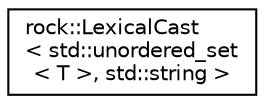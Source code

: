 digraph "类继承关系图"
{
 // LATEX_PDF_SIZE
  edge [fontname="Helvetica",fontsize="10",labelfontname="Helvetica",labelfontsize="10"];
  node [fontname="Helvetica",fontsize="10",shape=record];
  rankdir="LR";
  Node0 [label="rock::LexicalCast\l\< std::unordered_set\l\< T \>, std::string \>",height=0.2,width=0.4,color="black", fillcolor="white", style="filled",URL="$classrock_1_1LexicalCast_3_01std_1_1unordered__set_3_01T_01_4_00_01std_1_1string_01_4.html",tooltip="类型转换模板类片特化(std::unordered_set<T> 转换成 YAML String)"];
}
